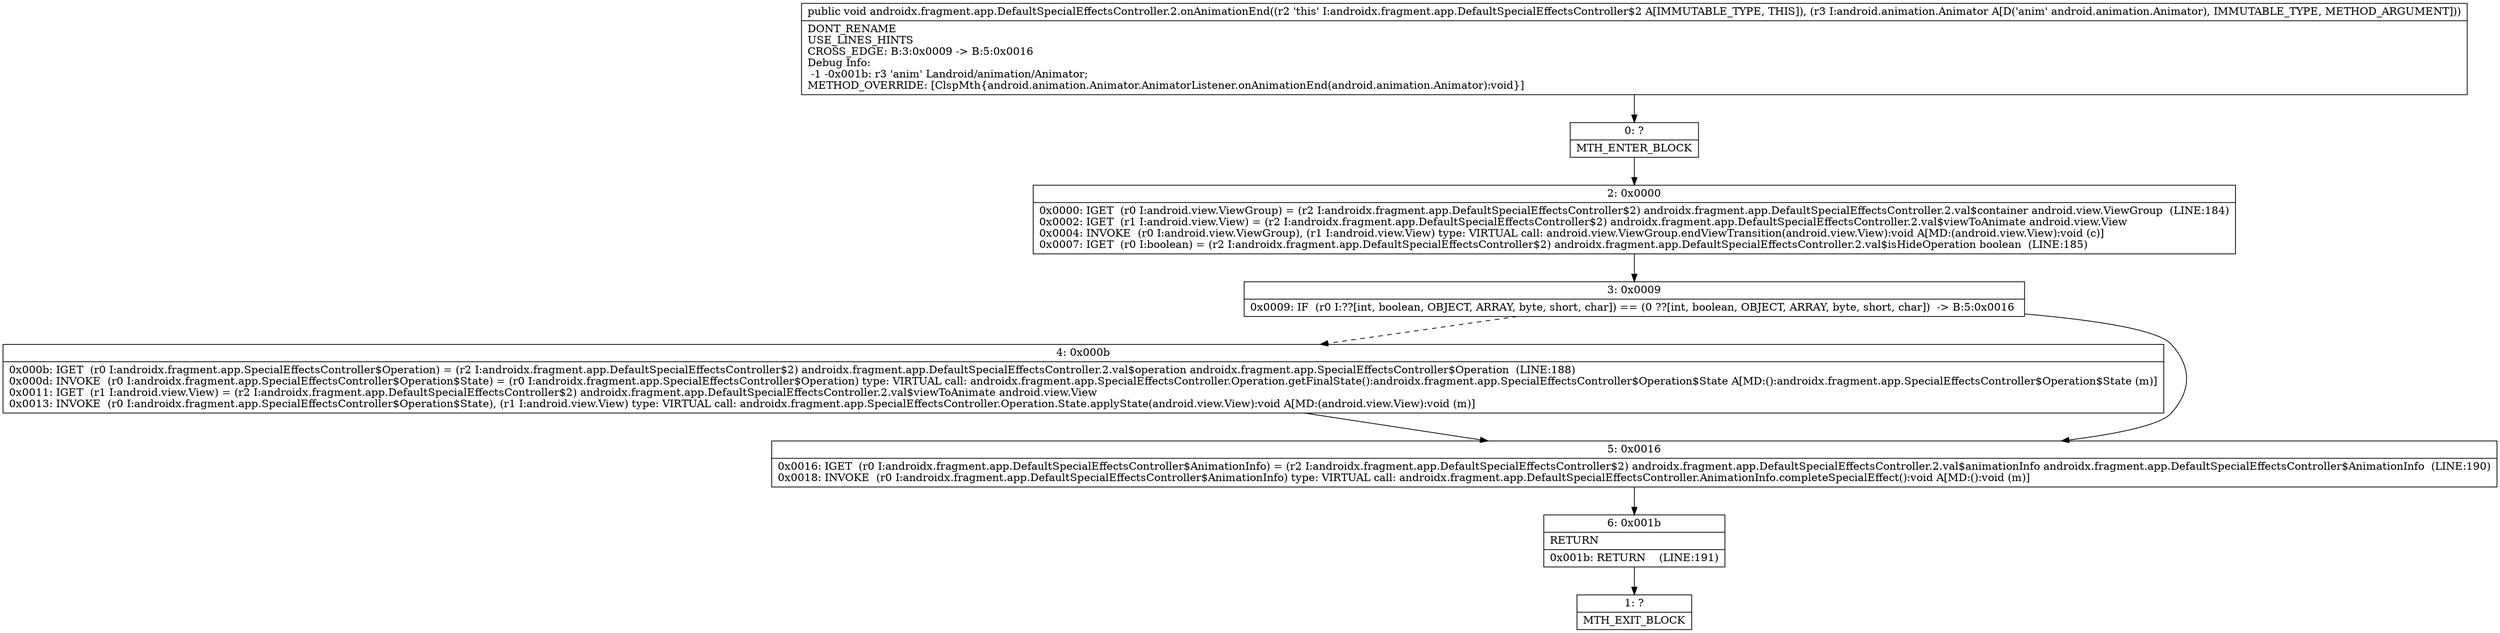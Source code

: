 digraph "CFG forandroidx.fragment.app.DefaultSpecialEffectsController.2.onAnimationEnd(Landroid\/animation\/Animator;)V" {
Node_0 [shape=record,label="{0\:\ ?|MTH_ENTER_BLOCK\l}"];
Node_2 [shape=record,label="{2\:\ 0x0000|0x0000: IGET  (r0 I:android.view.ViewGroup) = (r2 I:androidx.fragment.app.DefaultSpecialEffectsController$2) androidx.fragment.app.DefaultSpecialEffectsController.2.val$container android.view.ViewGroup  (LINE:184)\l0x0002: IGET  (r1 I:android.view.View) = (r2 I:androidx.fragment.app.DefaultSpecialEffectsController$2) androidx.fragment.app.DefaultSpecialEffectsController.2.val$viewToAnimate android.view.View \l0x0004: INVOKE  (r0 I:android.view.ViewGroup), (r1 I:android.view.View) type: VIRTUAL call: android.view.ViewGroup.endViewTransition(android.view.View):void A[MD:(android.view.View):void (c)]\l0x0007: IGET  (r0 I:boolean) = (r2 I:androidx.fragment.app.DefaultSpecialEffectsController$2) androidx.fragment.app.DefaultSpecialEffectsController.2.val$isHideOperation boolean  (LINE:185)\l}"];
Node_3 [shape=record,label="{3\:\ 0x0009|0x0009: IF  (r0 I:??[int, boolean, OBJECT, ARRAY, byte, short, char]) == (0 ??[int, boolean, OBJECT, ARRAY, byte, short, char])  \-\> B:5:0x0016 \l}"];
Node_4 [shape=record,label="{4\:\ 0x000b|0x000b: IGET  (r0 I:androidx.fragment.app.SpecialEffectsController$Operation) = (r2 I:androidx.fragment.app.DefaultSpecialEffectsController$2) androidx.fragment.app.DefaultSpecialEffectsController.2.val$operation androidx.fragment.app.SpecialEffectsController$Operation  (LINE:188)\l0x000d: INVOKE  (r0 I:androidx.fragment.app.SpecialEffectsController$Operation$State) = (r0 I:androidx.fragment.app.SpecialEffectsController$Operation) type: VIRTUAL call: androidx.fragment.app.SpecialEffectsController.Operation.getFinalState():androidx.fragment.app.SpecialEffectsController$Operation$State A[MD:():androidx.fragment.app.SpecialEffectsController$Operation$State (m)]\l0x0011: IGET  (r1 I:android.view.View) = (r2 I:androidx.fragment.app.DefaultSpecialEffectsController$2) androidx.fragment.app.DefaultSpecialEffectsController.2.val$viewToAnimate android.view.View \l0x0013: INVOKE  (r0 I:androidx.fragment.app.SpecialEffectsController$Operation$State), (r1 I:android.view.View) type: VIRTUAL call: androidx.fragment.app.SpecialEffectsController.Operation.State.applyState(android.view.View):void A[MD:(android.view.View):void (m)]\l}"];
Node_5 [shape=record,label="{5\:\ 0x0016|0x0016: IGET  (r0 I:androidx.fragment.app.DefaultSpecialEffectsController$AnimationInfo) = (r2 I:androidx.fragment.app.DefaultSpecialEffectsController$2) androidx.fragment.app.DefaultSpecialEffectsController.2.val$animationInfo androidx.fragment.app.DefaultSpecialEffectsController$AnimationInfo  (LINE:190)\l0x0018: INVOKE  (r0 I:androidx.fragment.app.DefaultSpecialEffectsController$AnimationInfo) type: VIRTUAL call: androidx.fragment.app.DefaultSpecialEffectsController.AnimationInfo.completeSpecialEffect():void A[MD:():void (m)]\l}"];
Node_6 [shape=record,label="{6\:\ 0x001b|RETURN\l|0x001b: RETURN    (LINE:191)\l}"];
Node_1 [shape=record,label="{1\:\ ?|MTH_EXIT_BLOCK\l}"];
MethodNode[shape=record,label="{public void androidx.fragment.app.DefaultSpecialEffectsController.2.onAnimationEnd((r2 'this' I:androidx.fragment.app.DefaultSpecialEffectsController$2 A[IMMUTABLE_TYPE, THIS]), (r3 I:android.animation.Animator A[D('anim' android.animation.Animator), IMMUTABLE_TYPE, METHOD_ARGUMENT]))  | DONT_RENAME\lUSE_LINES_HINTS\lCROSS_EDGE: B:3:0x0009 \-\> B:5:0x0016\lDebug Info:\l  \-1 \-0x001b: r3 'anim' Landroid\/animation\/Animator;\lMETHOD_OVERRIDE: [ClspMth\{android.animation.Animator.AnimatorListener.onAnimationEnd(android.animation.Animator):void\}]\l}"];
MethodNode -> Node_0;Node_0 -> Node_2;
Node_2 -> Node_3;
Node_3 -> Node_4[style=dashed];
Node_3 -> Node_5;
Node_4 -> Node_5;
Node_5 -> Node_6;
Node_6 -> Node_1;
}

